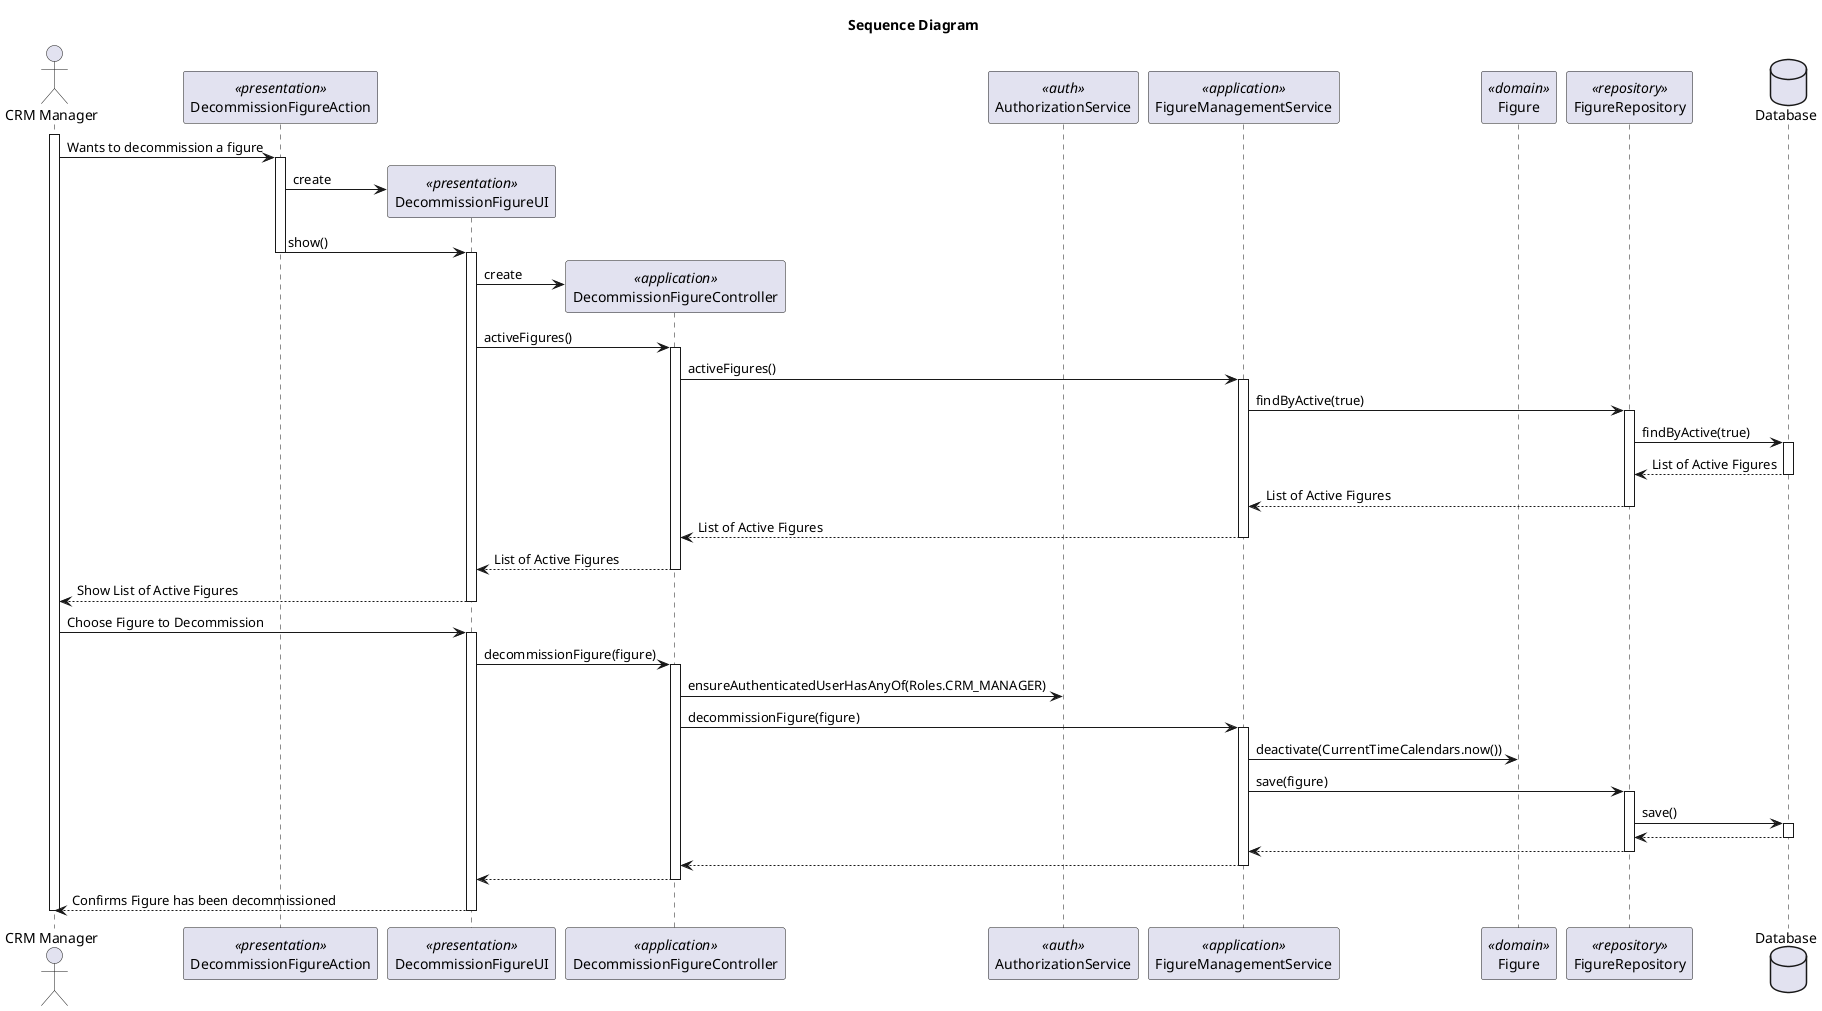 @startuml
title Sequence Diagram

actor "CRM Manager" as Actor
participant "DecommissionFigureAction" as Action <<presentation>>
participant "DecommissionFigureUI" as UI <<presentation>>
participant "DecommissionFigureController" as Controller <<application>>
participant "AuthorizationService" as AuthorizationService <<auth>>
participant "FigureManagementService" as FigureManagementService <<application>>
participant "Figure" as Figure <<domain>>
participant "FigureRepository" as FigureRepository <<repository>>
database "Database" as Database

activate Actor

Actor -> Action: Wants to decommission a figure
    activate Action

        Action -> UI**: create
        Action -> UI: show()
    deactivate Action
    activate UI

UI -> Controller** : create

UI -> Controller: activeFigures()
    activate Controller



        Controller -> FigureManagementService: activeFigures()
            activate FigureManagementService

                FigureManagementService -> FigureRepository: findByActive(true)
                    activate FigureRepository

                        FigureRepository -> Database:  findByActive(true)
                            activate Database

                                Database --> FigureRepository: List of Active Figures
                            deactivate Database
                        FigureRepository --> FigureManagementService: List of Active Figures
                    deactivate FigureRepository


                FigureManagementService --> Controller: List of Active Figures
            deactivate FigureManagementService

        Controller --> UI: List of Active Figures
    deactivate Controller

UI --> Actor: Show List of Active Figures
deactivate UI

Actor -> UI: Choose Figure to Decommission


    activate UI

        UI -> Controller : decommissionFigure(figure)
            activate Controller

                Controller -> AuthorizationService : ensureAuthenticatedUserHasAnyOf(Roles.CRM_MANAGER)

                Controller -> FigureManagementService : decommissionFigure(figure)
                activate FigureManagementService

                    FigureManagementService -> Figure: deactivate(CurrentTimeCalendars.now())

                    FigureManagementService -> FigureRepository : save(figure)

                    activate FigureRepository

                             FigureRepository -> Database : save()
                             activate Database

                                Database --> FigureRepository
                             deactivate Database

                             FigureRepository --> FigureManagementService
                    deactivate FigureRepository

                    FigureManagementService --> Controller
                deactivate FigureManagementService

                Controller --> UI
            deactivate Controller
        UI --> Actor : Confirms Figure has been decommissioned
        deactivate UI
deactivate Actor

@enduml
